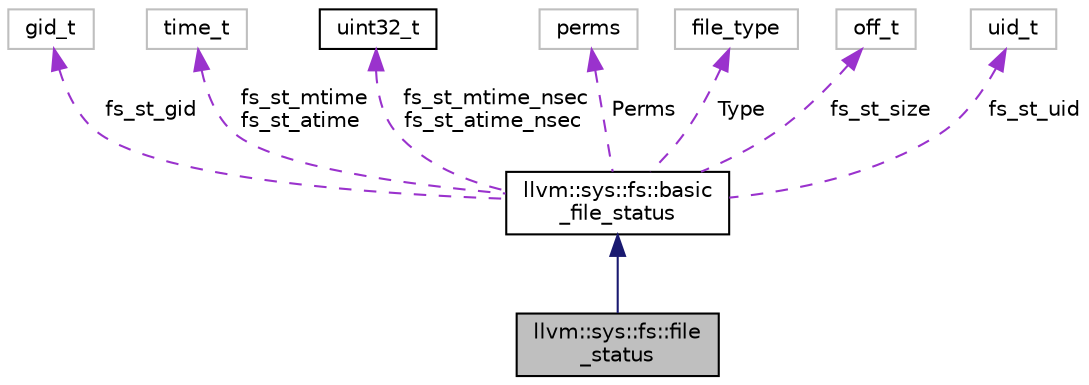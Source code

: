 digraph "llvm::sys::fs::file_status"
{
 // LATEX_PDF_SIZE
  bgcolor="transparent";
  edge [fontname="Helvetica",fontsize="10",labelfontname="Helvetica",labelfontsize="10"];
  node [fontname="Helvetica",fontsize="10",shape=record];
  Node1 [label="llvm::sys::fs::file\l_status",height=0.2,width=0.4,color="black", fillcolor="grey75", style="filled", fontcolor="black",tooltip="Represents the result of a call to sys::fs::status()."];
  Node2 -> Node1 [dir="back",color="midnightblue",fontsize="10",style="solid",fontname="Helvetica"];
  Node2 [label="llvm::sys::fs::basic\l_file_status",height=0.2,width=0.4,color="black",URL="$classllvm_1_1sys_1_1fs_1_1basic__file__status.html",tooltip="Represents the result of a call to directory_iterator::status()."];
  Node3 -> Node2 [dir="back",color="darkorchid3",fontsize="10",style="dashed",label=" fs_st_gid" ,fontname="Helvetica"];
  Node3 [label="gid_t",height=0.2,width=0.4,color="grey75",tooltip=" "];
  Node4 -> Node2 [dir="back",color="darkorchid3",fontsize="10",style="dashed",label=" fs_st_mtime\nfs_st_atime" ,fontname="Helvetica"];
  Node4 [label="time_t",height=0.2,width=0.4,color="grey75",tooltip=" "];
  Node5 -> Node2 [dir="back",color="darkorchid3",fontsize="10",style="dashed",label=" fs_st_mtime_nsec\nfs_st_atime_nsec" ,fontname="Helvetica"];
  Node5 [label="uint32_t",height=0.2,width=0.4,color="black",URL="$classuint32__t.html",tooltip=" "];
  Node6 -> Node2 [dir="back",color="darkorchid3",fontsize="10",style="dashed",label=" Perms" ,fontname="Helvetica"];
  Node6 [label="perms",height=0.2,width=0.4,color="grey75",tooltip=" "];
  Node7 -> Node2 [dir="back",color="darkorchid3",fontsize="10",style="dashed",label=" Type" ,fontname="Helvetica"];
  Node7 [label="file_type",height=0.2,width=0.4,color="grey75",tooltip=" "];
  Node8 -> Node2 [dir="back",color="darkorchid3",fontsize="10",style="dashed",label=" fs_st_size" ,fontname="Helvetica"];
  Node8 [label="off_t",height=0.2,width=0.4,color="grey75",tooltip=" "];
  Node9 -> Node2 [dir="back",color="darkorchid3",fontsize="10",style="dashed",label=" fs_st_uid" ,fontname="Helvetica"];
  Node9 [label="uid_t",height=0.2,width=0.4,color="grey75",tooltip=" "];
}
